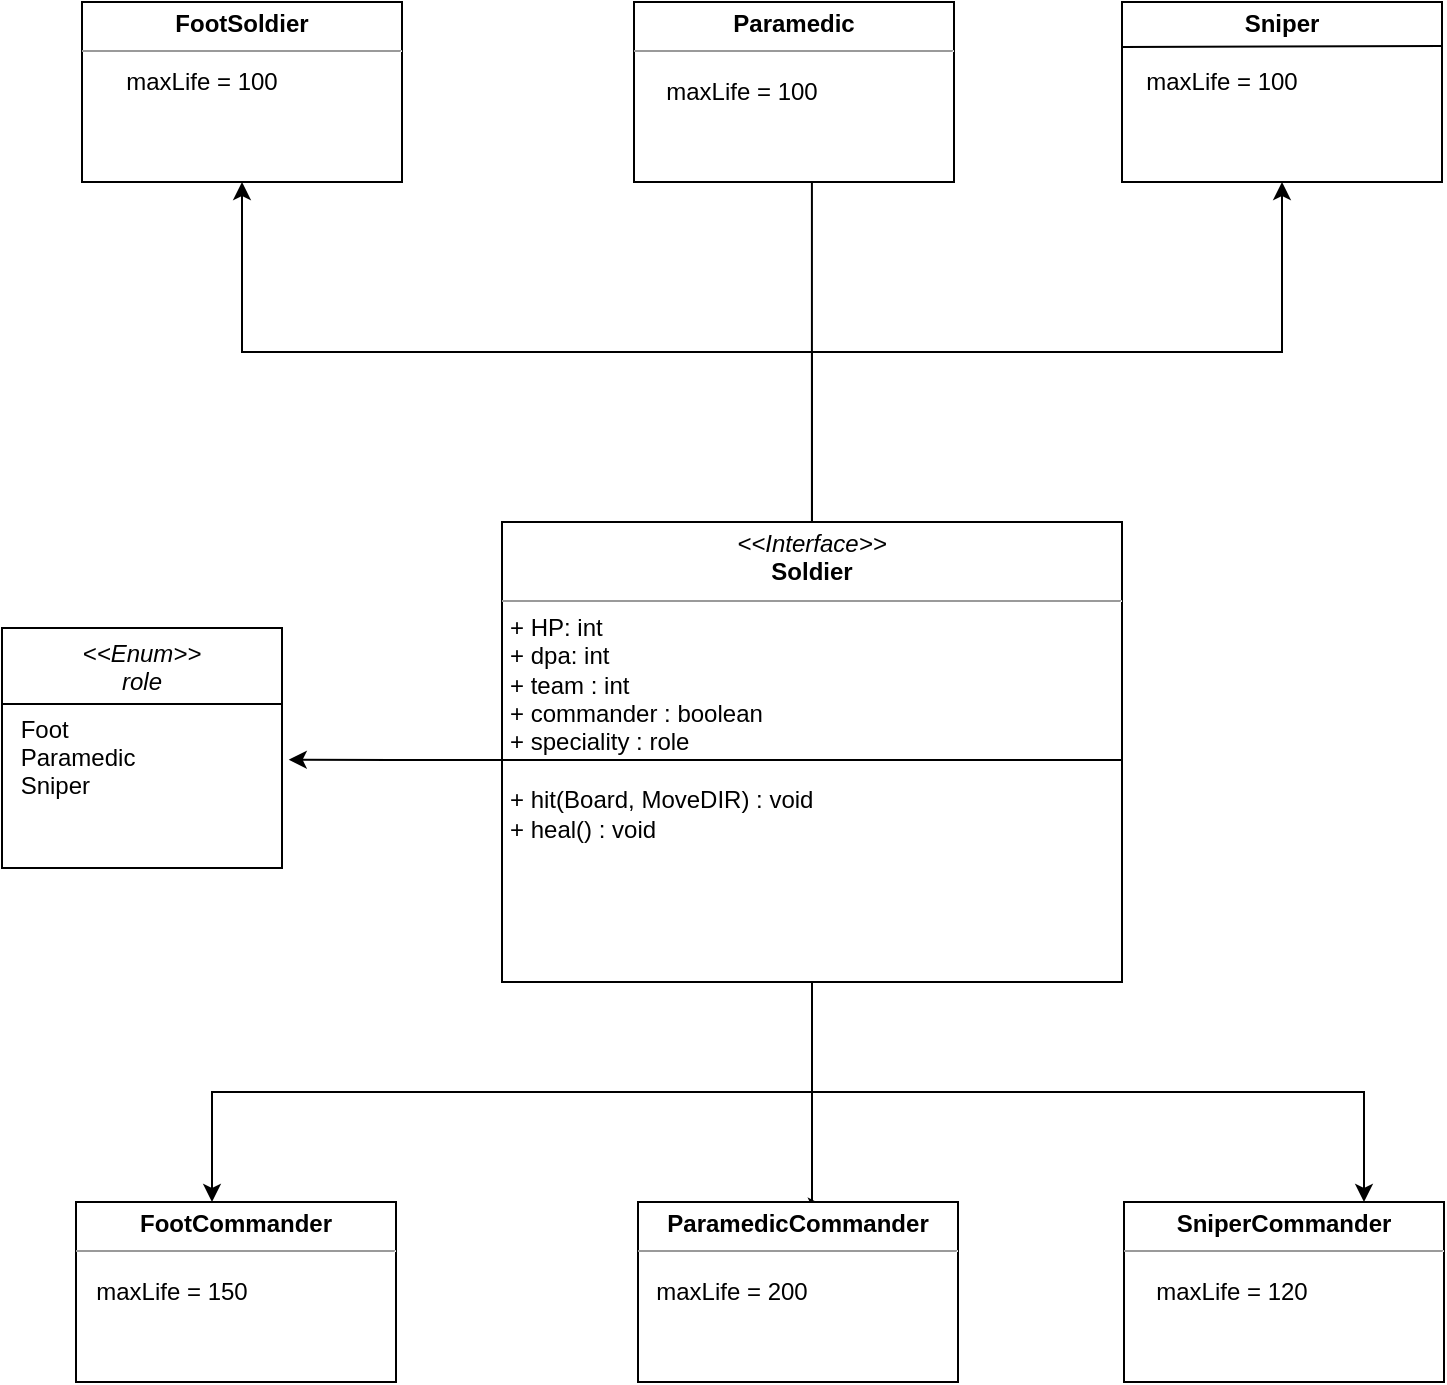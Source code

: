 <mxfile version="11.1.4" type="device"><diagram id="soT3LyRlg43CQsKjoYNd" name="Page-1"><mxGraphModel dx="1185" dy="687" grid="1" gridSize="10" guides="1" tooltips="1" connect="1" arrows="1" fold="1" page="1" pageScale="1" pageWidth="850" pageHeight="1100" math="0" shadow="0"><root><mxCell id="0"/><mxCell id="1" parent="0"/><mxCell id="pW49sNFDprCkGK0dbLGH-22" style="edgeStyle=orthogonalEdgeStyle;rounded=0;orthogonalLoop=1;jettySize=auto;html=1;entryX=0.556;entryY=0.889;entryDx=0;entryDy=0;entryPerimeter=0;" edge="1" parent="1" source="S9RKg_i5RS0eWCUJf2ve-1" target="S9RKg_i5RS0eWCUJf2ve-11"><mxGeometry relative="1" as="geometry"/></mxCell><mxCell id="pW49sNFDprCkGK0dbLGH-23" style="edgeStyle=orthogonalEdgeStyle;rounded=0;orthogonalLoop=1;jettySize=auto;html=1;entryX=0.5;entryY=1;entryDx=0;entryDy=0;" edge="1" parent="1" source="S9RKg_i5RS0eWCUJf2ve-1" target="S9RKg_i5RS0eWCUJf2ve-13"><mxGeometry relative="1" as="geometry"/></mxCell><mxCell id="pW49sNFDprCkGK0dbLGH-26" style="edgeStyle=orthogonalEdgeStyle;rounded=0;orthogonalLoop=1;jettySize=auto;html=1;entryX=0.587;entryY=0.026;entryDx=0;entryDy=0;entryPerimeter=0;" edge="1" parent="1" source="S9RKg_i5RS0eWCUJf2ve-1" target="S9RKg_i5RS0eWCUJf2ve-12"><mxGeometry relative="1" as="geometry"><Array as="points"><mxPoint x="435" y="825"/><mxPoint x="435" y="825"/></Array></mxGeometry></mxCell><mxCell id="pW49sNFDprCkGK0dbLGH-27" style="edgeStyle=orthogonalEdgeStyle;rounded=0;orthogonalLoop=1;jettySize=auto;html=1;entryX=0.75;entryY=0;entryDx=0;entryDy=0;" edge="1" parent="1" source="S9RKg_i5RS0eWCUJf2ve-1" target="S9RKg_i5RS0eWCUJf2ve-14"><mxGeometry relative="1" as="geometry"><Array as="points"><mxPoint x="435" y="825"/><mxPoint x="711" y="825"/></Array></mxGeometry></mxCell><mxCell id="pW49sNFDprCkGK0dbLGH-29" style="edgeStyle=orthogonalEdgeStyle;rounded=0;orthogonalLoop=1;jettySize=auto;html=1;" edge="1" parent="1" source="S9RKg_i5RS0eWCUJf2ve-1" target="S9RKg_i5RS0eWCUJf2ve-7"><mxGeometry relative="1" as="geometry"><Array as="points"><mxPoint x="435" y="825"/><mxPoint x="135" y="825"/></Array></mxGeometry></mxCell><mxCell id="pW49sNFDprCkGK0dbLGH-30" style="edgeStyle=orthogonalEdgeStyle;rounded=0;orthogonalLoop=1;jettySize=auto;html=1;entryX=0.5;entryY=1;entryDx=0;entryDy=0;" edge="1" parent="1" source="S9RKg_i5RS0eWCUJf2ve-1" target="S9RKg_i5RS0eWCUJf2ve-6"><mxGeometry relative="1" as="geometry"><Array as="points"><mxPoint x="435" y="455"/><mxPoint x="150" y="455"/></Array></mxGeometry></mxCell><mxCell id="S9RKg_i5RS0eWCUJf2ve-1" value="&lt;p style=&quot;margin: 0px ; margin-top: 4px ; text-align: center&quot;&gt;&lt;i&gt;&amp;lt;&amp;lt;Interface&amp;gt;&amp;gt;&lt;/i&gt;&lt;br&gt;&lt;b&gt;Soldier&lt;/b&gt;&lt;/p&gt;&lt;hr size=&quot;1&quot;&gt;&lt;p style=&quot;margin: 0px ; margin-left: 4px&quot;&gt;+ HP: int&lt;br&gt;+ dpa: int&lt;/p&gt;&lt;p style=&quot;margin: 0px ; margin-left: 4px&quot;&gt;+ team : int&lt;/p&gt;&lt;p style=&quot;margin: 0px ; margin-left: 4px&quot;&gt;+ commander : boolean&lt;/p&gt;&lt;p style=&quot;margin: 0px ; margin-left: 4px&quot;&gt;+ speciality : role&lt;/p&gt;&lt;p style=&quot;margin: 0px ; margin-left: 4px&quot;&gt;&lt;span&gt;&lt;br&gt;&lt;/span&gt;&lt;/p&gt;&lt;p style=&quot;margin: 0px ; margin-left: 4px&quot;&gt;&lt;span&gt;+ hit(Board, MoveDIR) : void&lt;/span&gt;&lt;br&gt;&lt;/p&gt;&lt;p style=&quot;margin: 0px ; margin-left: 4px&quot;&gt;+ heal() : void&lt;/p&gt;" style="verticalAlign=top;align=left;overflow=fill;fontSize=12;fontFamily=Helvetica;html=1;" parent="1" vertex="1"><mxGeometry x="280" y="540" width="310" height="230" as="geometry"/></mxCell><mxCell id="S9RKg_i5RS0eWCUJf2ve-6" value="&lt;p style=&quot;margin: 0px ; margin-top: 4px ; text-align: center&quot;&gt;&lt;b&gt;FootSoldier&lt;/b&gt;&lt;/p&gt;&lt;hr size=&quot;1&quot;&gt;&lt;p style=&quot;margin: 0px ; margin-left: 4px&quot;&gt;&lt;/p&gt;&lt;p style=&quot;margin: 0px ; margin-left: 4px&quot;&gt;&lt;br&gt;&lt;/p&gt;" style="verticalAlign=top;align=left;overflow=fill;fontSize=12;fontFamily=Helvetica;html=1;" parent="1" vertex="1"><mxGeometry x="70" y="280" width="160" height="90" as="geometry"/></mxCell><mxCell id="S9RKg_i5RS0eWCUJf2ve-7" value="&lt;p style=&quot;margin: 0px ; margin-top: 4px ; text-align: center&quot;&gt;&lt;b&gt;FootCommander&lt;/b&gt;&lt;/p&gt;&lt;hr size=&quot;1&quot;&gt;&lt;p style=&quot;margin: 0px ; margin-left: 4px&quot;&gt;&lt;/p&gt;&lt;p style=&quot;margin: 0px ; margin-left: 4px&quot;&gt;&lt;br&gt;&lt;/p&gt;" style="verticalAlign=top;align=left;overflow=fill;fontSize=12;fontFamily=Helvetica;html=1;" parent="1" vertex="1"><mxGeometry x="67" y="880" width="160" height="90" as="geometry"/></mxCell><mxCell id="S9RKg_i5RS0eWCUJf2ve-11" value="&lt;p style=&quot;margin: 0px ; margin-top: 4px ; text-align: center&quot;&gt;&lt;b&gt;Paramedic&lt;/b&gt;&lt;/p&gt;&lt;hr size=&quot;1&quot;&gt;&lt;p style=&quot;margin: 0px ; margin-left: 4px&quot;&gt;&lt;/p&gt;&lt;p style=&quot;margin: 0px ; margin-left: 4px&quot;&gt;&lt;br&gt;&lt;/p&gt;" style="verticalAlign=top;align=left;overflow=fill;fontSize=12;fontFamily=Helvetica;html=1;" parent="1" vertex="1"><mxGeometry x="346" y="280" width="160" height="90" as="geometry"/></mxCell><mxCell id="S9RKg_i5RS0eWCUJf2ve-12" value="&lt;p style=&quot;margin: 0px ; margin-top: 4px ; text-align: center&quot;&gt;&lt;b&gt;ParamedicCommander&lt;/b&gt;&lt;/p&gt;&lt;hr size=&quot;1&quot;&gt;&lt;p style=&quot;margin: 0px ; margin-left: 4px&quot;&gt;&lt;/p&gt;&lt;p style=&quot;margin: 0px ; margin-left: 4px&quot;&gt;&lt;br&gt;&lt;/p&gt;" style="verticalAlign=top;align=left;overflow=fill;fontSize=12;fontFamily=Helvetica;html=1;" parent="1" vertex="1"><mxGeometry x="348" y="880" width="160" height="90" as="geometry"/></mxCell><mxCell id="S9RKg_i5RS0eWCUJf2ve-13" value="&lt;p style=&quot;margin: 4px 0px 0px&quot;&gt;&lt;b&gt;Sniper&lt;/b&gt;&lt;/p&gt;" style="verticalAlign=top;align=center;overflow=fill;fontSize=12;fontFamily=Helvetica;html=1;" parent="1" vertex="1"><mxGeometry x="590" y="280" width="160" height="90" as="geometry"/></mxCell><mxCell id="S9RKg_i5RS0eWCUJf2ve-14" value="&lt;p style=&quot;margin: 0px ; margin-top: 4px ; text-align: center&quot;&gt;&lt;b&gt;SniperCommander&lt;/b&gt;&lt;/p&gt;&lt;hr size=&quot;1&quot;&gt;&lt;p style=&quot;margin: 0px ; margin-left: 4px&quot;&gt;&lt;/p&gt;&lt;p style=&quot;margin: 0px ; margin-left: 4px&quot;&gt;&lt;br&gt;&lt;/p&gt;" style="verticalAlign=top;align=left;overflow=fill;fontSize=12;fontFamily=Helvetica;html=1;" parent="1" vertex="1"><mxGeometry x="591" y="880" width="160" height="90" as="geometry"/></mxCell><mxCell id="pW49sNFDprCkGK0dbLGH-2" value="" style="endArrow=none;html=1;exitX=0;exitY=0.25;exitDx=0;exitDy=0;" edge="1" parent="1" source="S9RKg_i5RS0eWCUJf2ve-13"><mxGeometry width="50" height="50" relative="1" as="geometry"><mxPoint x="546" y="302" as="sourcePoint"/><mxPoint x="750" y="302" as="targetPoint"/></mxGeometry></mxCell><mxCell id="pW49sNFDprCkGK0dbLGH-4" value="maxLife = 100" style="text;html=1;strokeColor=none;fillColor=none;align=center;verticalAlign=middle;whiteSpace=wrap;rounded=0;" vertex="1" parent="1"><mxGeometry x="590" y="310" width="100" height="20" as="geometry"/></mxCell><mxCell id="pW49sNFDprCkGK0dbLGH-5" value="maxLife = 100" style="text;html=1;strokeColor=none;fillColor=none;align=center;verticalAlign=middle;whiteSpace=wrap;rounded=0;" vertex="1" parent="1"><mxGeometry x="350" y="315" width="100" height="20" as="geometry"/></mxCell><mxCell id="pW49sNFDprCkGK0dbLGH-6" value="maxLife = 100" style="text;html=1;strokeColor=none;fillColor=none;align=center;verticalAlign=middle;whiteSpace=wrap;rounded=0;" vertex="1" parent="1"><mxGeometry x="80" y="310" width="100" height="20" as="geometry"/></mxCell><mxCell id="pW49sNFDprCkGK0dbLGH-7" value="maxLife = 200" style="text;html=1;strokeColor=none;fillColor=none;align=center;verticalAlign=middle;whiteSpace=wrap;rounded=0;" vertex="1" parent="1"><mxGeometry x="345" y="915" width="100" height="20" as="geometry"/></mxCell><mxCell id="pW49sNFDprCkGK0dbLGH-8" value="maxLife = 120" style="text;html=1;strokeColor=none;fillColor=none;align=center;verticalAlign=middle;whiteSpace=wrap;rounded=0;" vertex="1" parent="1"><mxGeometry x="595" y="915" width="100" height="20" as="geometry"/></mxCell><mxCell id="pW49sNFDprCkGK0dbLGH-9" value="maxLife = 150" style="text;html=1;strokeColor=none;fillColor=none;align=center;verticalAlign=middle;whiteSpace=wrap;rounded=0;" vertex="1" parent="1"><mxGeometry x="65" y="915" width="100" height="20" as="geometry"/></mxCell><mxCell id="pW49sNFDprCkGK0dbLGH-12" value="&lt;&lt;Enum&gt;&gt;&#10;role" style="swimlane;fontStyle=2;childLayout=stackLayout;horizontal=1;startSize=38;fillColor=none;horizontalStack=0;resizeParent=1;resizeParentMax=0;resizeLast=0;collapsible=1;marginBottom=0;" vertex="1" parent="1"><mxGeometry x="30" y="593" width="140" height="120" as="geometry"/></mxCell><mxCell id="pW49sNFDprCkGK0dbLGH-13" value=" Foot&#10; Paramedic&#10; Sniper" style="text;strokeColor=none;fillColor=none;align=left;verticalAlign=top;spacingLeft=4;spacingRight=4;overflow=hidden;rotatable=0;points=[[0,0.5],[1,0.5]];portConstraint=eastwest;" vertex="1" parent="1"><mxGeometry x="30" y="630" width="140" height="94" as="geometry"/></mxCell><mxCell id="pW49sNFDprCkGK0dbLGH-31" style="edgeStyle=orthogonalEdgeStyle;rounded=0;orthogonalLoop=1;jettySize=auto;html=1;entryX=1.024;entryY=0.307;entryDx=0;entryDy=0;entryPerimeter=0;" edge="1" parent="1" source="pW49sNFDprCkGK0dbLGH-21" target="pW49sNFDprCkGK0dbLGH-13"><mxGeometry relative="1" as="geometry"/></mxCell><mxCell id="pW49sNFDprCkGK0dbLGH-21" value="" style="line;strokeWidth=1;fillColor=none;align=left;verticalAlign=middle;spacingTop=-1;spacingLeft=3;spacingRight=3;rotatable=0;labelPosition=right;points=[];portConstraint=eastwest;" vertex="1" parent="1"><mxGeometry x="280" y="655" width="310" height="8" as="geometry"/></mxCell></root></mxGraphModel></diagram></mxfile>